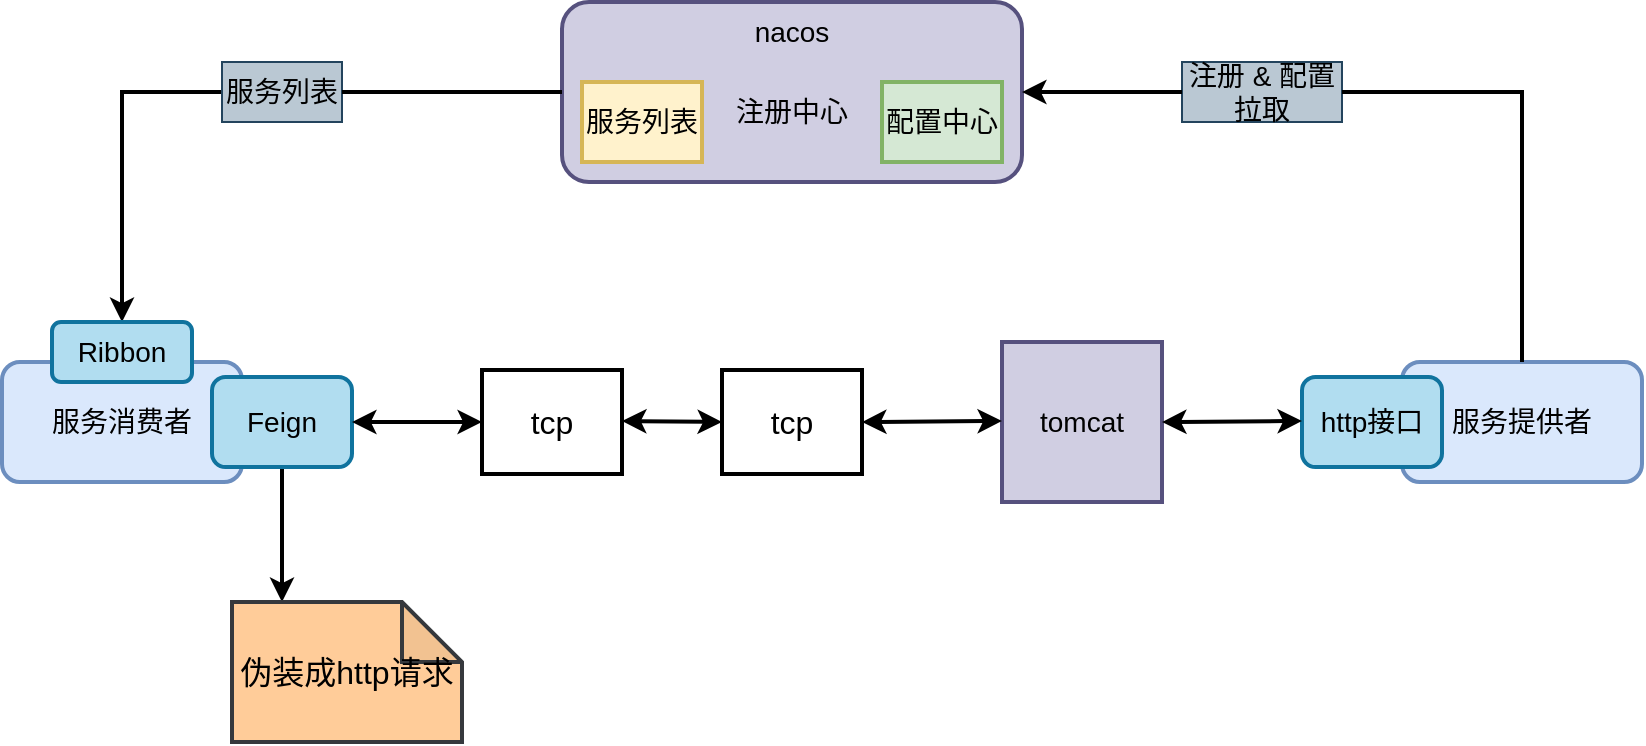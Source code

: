 <mxfile version="19.0.3" type="github">
  <diagram id="t6rN6y4E46EZptOzziBN" name="第 1 页">
    <mxGraphModel dx="1865" dy="571" grid="1" gridSize="10" guides="1" tooltips="1" connect="1" arrows="1" fold="1" page="1" pageScale="1" pageWidth="827" pageHeight="1169" math="0" shadow="0">
      <root>
        <mxCell id="0" />
        <mxCell id="1" parent="0" />
        <mxCell id="_zuy7mStK9BVwwiW45nG-1" value="" style="group" vertex="1" connectable="0" parent="1">
          <mxGeometry x="260" y="90" width="230" height="90" as="geometry" />
        </mxCell>
        <mxCell id="_zuy7mStK9BVwwiW45nG-2" value="nacos" style="rounded=1;whiteSpace=wrap;html=1;verticalAlign=top;fontSize=14;strokeWidth=2;fillColor=#d0cee2;strokeColor=#56517e;" vertex="1" parent="_zuy7mStK9BVwwiW45nG-1">
          <mxGeometry width="230" height="90" as="geometry" />
        </mxCell>
        <mxCell id="_zuy7mStK9BVwwiW45nG-3" value="服务列表" style="rounded=0;whiteSpace=wrap;html=1;fontSize=14;strokeWidth=2;fillColor=#fff2cc;strokeColor=#d6b656;" vertex="1" parent="_zuy7mStK9BVwwiW45nG-1">
          <mxGeometry x="10" y="40" width="60" height="40" as="geometry" />
        </mxCell>
        <mxCell id="_zuy7mStK9BVwwiW45nG-4" value="配置中心" style="rounded=0;whiteSpace=wrap;html=1;fontSize=14;strokeWidth=2;fillColor=#d5e8d4;strokeColor=#82b366;" vertex="1" parent="_zuy7mStK9BVwwiW45nG-1">
          <mxGeometry x="160" y="40" width="60" height="40" as="geometry" />
        </mxCell>
        <mxCell id="_zuy7mStK9BVwwiW45nG-5" value="注册中心" style="text;html=1;strokeColor=none;fillColor=none;align=center;verticalAlign=middle;whiteSpace=wrap;rounded=0;fontSize=14;" vertex="1" parent="_zuy7mStK9BVwwiW45nG-1">
          <mxGeometry x="85" y="40" width="60" height="30" as="geometry" />
        </mxCell>
        <mxCell id="_zuy7mStK9BVwwiW45nG-6" value="服务消费者" style="rounded=1;whiteSpace=wrap;html=1;strokeWidth=2;fontSize=14;fillColor=#dae8fc;strokeColor=#6c8ebf;" vertex="1" parent="1">
          <mxGeometry x="-20" y="270" width="120" height="60" as="geometry" />
        </mxCell>
        <mxCell id="_zuy7mStK9BVwwiW45nG-7" value="服务提供者" style="rounded=1;whiteSpace=wrap;html=1;strokeWidth=2;fontSize=14;fillColor=#dae8fc;strokeColor=#6c8ebf;" vertex="1" parent="1">
          <mxGeometry x="680" y="270" width="120" height="60" as="geometry" />
        </mxCell>
        <mxCell id="_zuy7mStK9BVwwiW45nG-11" value="" style="group" vertex="1" connectable="0" parent="1">
          <mxGeometry x="570" y="120" width="80" height="30" as="geometry" />
        </mxCell>
        <mxCell id="_zuy7mStK9BVwwiW45nG-9" value="注册 &amp;amp; 配置拉取" style="text;html=1;fillColor=#bac8d3;align=center;verticalAlign=middle;whiteSpace=wrap;rounded=0;fontSize=14;strokeColor=#23445d;" vertex="1" parent="_zuy7mStK9BVwwiW45nG-11">
          <mxGeometry width="80" height="30" as="geometry" />
        </mxCell>
        <mxCell id="_zuy7mStK9BVwwiW45nG-10" value="" style="edgeStyle=orthogonalEdgeStyle;rounded=0;orthogonalLoop=1;jettySize=auto;html=1;entryX=1;entryY=0.5;entryDx=0;entryDy=0;fontSize=14;exitX=0.5;exitY=0;exitDx=0;exitDy=0;strokeWidth=2;endArrow=none;" edge="1" parent="_zuy7mStK9BVwwiW45nG-11" source="_zuy7mStK9BVwwiW45nG-7" target="_zuy7mStK9BVwwiW45nG-9">
          <mxGeometry relative="1" as="geometry">
            <mxPoint x="130" y="160" as="sourcePoint" />
            <mxPoint x="-80" y="15" as="targetPoint" />
          </mxGeometry>
        </mxCell>
        <mxCell id="_zuy7mStK9BVwwiW45nG-8" style="edgeStyle=orthogonalEdgeStyle;rounded=0;orthogonalLoop=1;jettySize=auto;html=1;entryX=1;entryY=0.5;entryDx=0;entryDy=0;fontSize=14;exitX=0;exitY=0.5;exitDx=0;exitDy=0;strokeWidth=2;startArrow=none;" edge="1" parent="1" source="_zuy7mStK9BVwwiW45nG-9" target="_zuy7mStK9BVwwiW45nG-2">
          <mxGeometry relative="1" as="geometry" />
        </mxCell>
        <mxCell id="_zuy7mStK9BVwwiW45nG-15" style="edgeStyle=orthogonalEdgeStyle;rounded=0;orthogonalLoop=1;jettySize=auto;html=1;fontSize=14;strokeWidth=2;startArrow=none;exitX=0;exitY=0.5;exitDx=0;exitDy=0;entryX=0.5;entryY=0;entryDx=0;entryDy=0;" edge="1" parent="1" source="_zuy7mStK9BVwwiW45nG-16" target="_zuy7mStK9BVwwiW45nG-18">
          <mxGeometry relative="1" as="geometry">
            <mxPoint x="40" y="230" as="targetPoint" />
          </mxGeometry>
        </mxCell>
        <mxCell id="_zuy7mStK9BVwwiW45nG-16" value="服务列表" style="text;html=1;strokeColor=#23445d;fillColor=#bac8d3;align=center;verticalAlign=middle;whiteSpace=wrap;rounded=0;fontSize=14;" vertex="1" parent="1">
          <mxGeometry x="90" y="120" width="60" height="30" as="geometry" />
        </mxCell>
        <mxCell id="_zuy7mStK9BVwwiW45nG-17" value="" style="edgeStyle=orthogonalEdgeStyle;rounded=0;orthogonalLoop=1;jettySize=auto;html=1;fontSize=14;strokeWidth=2;endArrow=none;" edge="1" parent="1" source="_zuy7mStK9BVwwiW45nG-2" target="_zuy7mStK9BVwwiW45nG-16">
          <mxGeometry relative="1" as="geometry">
            <mxPoint x="260" y="135" as="sourcePoint" />
            <mxPoint x="40" y="270" as="targetPoint" />
          </mxGeometry>
        </mxCell>
        <mxCell id="_zuy7mStK9BVwwiW45nG-18" value="Ribbon" style="rounded=1;whiteSpace=wrap;html=1;fontSize=14;strokeWidth=2;fillColor=#b1ddf0;strokeColor=#10739e;" vertex="1" parent="1">
          <mxGeometry x="5" y="250" width="70" height="30" as="geometry" />
        </mxCell>
        <mxCell id="_zuy7mStK9BVwwiW45nG-31" style="edgeStyle=orthogonalEdgeStyle;rounded=0;orthogonalLoop=1;jettySize=auto;html=1;entryX=0;entryY=0;entryDx=25;entryDy=0;entryPerimeter=0;fontSize=16;strokeWidth=2;" edge="1" parent="1" source="_zuy7mStK9BVwwiW45nG-20" target="_zuy7mStK9BVwwiW45nG-30">
          <mxGeometry relative="1" as="geometry" />
        </mxCell>
        <mxCell id="_zuy7mStK9BVwwiW45nG-20" value="Feign" style="rounded=1;whiteSpace=wrap;html=1;fontSize=14;strokeWidth=2;fillColor=#b1ddf0;strokeColor=#10739e;" vertex="1" parent="1">
          <mxGeometry x="85" y="277.5" width="70" height="45" as="geometry" />
        </mxCell>
        <mxCell id="_zuy7mStK9BVwwiW45nG-22" value="tomcat" style="whiteSpace=wrap;html=1;aspect=fixed;fontSize=14;strokeWidth=2;fillColor=#d0cee2;strokeColor=#56517e;" vertex="1" parent="1">
          <mxGeometry x="480" y="260" width="80" height="80" as="geometry" />
        </mxCell>
        <mxCell id="_zuy7mStK9BVwwiW45nG-23" value="tcp" style="rounded=0;whiteSpace=wrap;html=1;fontSize=16;strokeWidth=2;" vertex="1" parent="1">
          <mxGeometry x="220" y="274" width="70" height="52" as="geometry" />
        </mxCell>
        <mxCell id="_zuy7mStK9BVwwiW45nG-24" value="tcp" style="rounded=0;whiteSpace=wrap;html=1;fontSize=16;strokeWidth=2;" vertex="1" parent="1">
          <mxGeometry x="340" y="274" width="70" height="52" as="geometry" />
        </mxCell>
        <mxCell id="_zuy7mStK9BVwwiW45nG-25" value="" style="endArrow=classic;startArrow=classic;html=1;rounded=0;fontSize=16;strokeWidth=2;entryX=0;entryY=0.5;entryDx=0;entryDy=0;exitX=1;exitY=0.5;exitDx=0;exitDy=0;" edge="1" parent="1" source="_zuy7mStK9BVwwiW45nG-20" target="_zuy7mStK9BVwwiW45nG-23">
          <mxGeometry width="50" height="50" relative="1" as="geometry">
            <mxPoint x="155" y="360" as="sourcePoint" />
            <mxPoint x="205" y="310" as="targetPoint" />
          </mxGeometry>
        </mxCell>
        <mxCell id="_zuy7mStK9BVwwiW45nG-26" value="" style="endArrow=classic;startArrow=classic;html=1;rounded=0;fontSize=16;strokeWidth=2;entryX=0;entryY=0.5;entryDx=0;entryDy=0;exitX=1;exitY=0.5;exitDx=0;exitDy=0;" edge="1" parent="1" source="_zuy7mStK9BVwwiW45nG-24">
          <mxGeometry width="50" height="50" relative="1" as="geometry">
            <mxPoint x="415" y="299.5" as="sourcePoint" />
            <mxPoint x="480" y="299.5" as="targetPoint" />
          </mxGeometry>
        </mxCell>
        <mxCell id="_zuy7mStK9BVwwiW45nG-27" value="" style="endArrow=classic;startArrow=classic;html=1;rounded=0;fontSize=16;strokeWidth=2;exitX=1;exitY=0.5;exitDx=0;exitDy=0;" edge="1" parent="1">
          <mxGeometry width="50" height="50" relative="1" as="geometry">
            <mxPoint x="290" y="299.5" as="sourcePoint" />
            <mxPoint x="340" y="300" as="targetPoint" />
          </mxGeometry>
        </mxCell>
        <mxCell id="_zuy7mStK9BVwwiW45nG-28" value="http接口" style="rounded=1;whiteSpace=wrap;html=1;fontSize=14;strokeWidth=2;fillColor=#b1ddf0;strokeColor=#10739e;" vertex="1" parent="1">
          <mxGeometry x="630" y="277.5" width="70" height="45" as="geometry" />
        </mxCell>
        <mxCell id="_zuy7mStK9BVwwiW45nG-29" value="" style="endArrow=classic;startArrow=classic;html=1;rounded=0;fontSize=16;strokeWidth=2;entryX=0;entryY=0.5;entryDx=0;entryDy=0;exitX=1;exitY=0.5;exitDx=0;exitDy=0;" edge="1" parent="1">
          <mxGeometry width="50" height="50" relative="1" as="geometry">
            <mxPoint x="560" y="300" as="sourcePoint" />
            <mxPoint x="630" y="299.5" as="targetPoint" />
          </mxGeometry>
        </mxCell>
        <mxCell id="_zuy7mStK9BVwwiW45nG-30" value="伪装成http请求" style="shape=note;whiteSpace=wrap;html=1;backgroundOutline=1;darkOpacity=0.05;fontSize=16;strokeWidth=2;fillColor=#ffcc99;strokeColor=#36393d;" vertex="1" parent="1">
          <mxGeometry x="95" y="390" width="115" height="70" as="geometry" />
        </mxCell>
      </root>
    </mxGraphModel>
  </diagram>
</mxfile>
